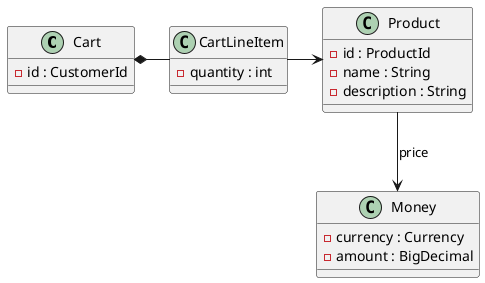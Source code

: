 @startuml
class Cart {
  -id : CustomerId
}

Cart *-  CartLineItem

class CartLineItem {
  -quantity : int
}

CartLineItem -> Product

class Product {
  -id : ProductId
  -name : String
  -description : String
}

Product --> Money : price

class Money {
  -currency : Currency
  -amount : BigDecimal
}

@enduml